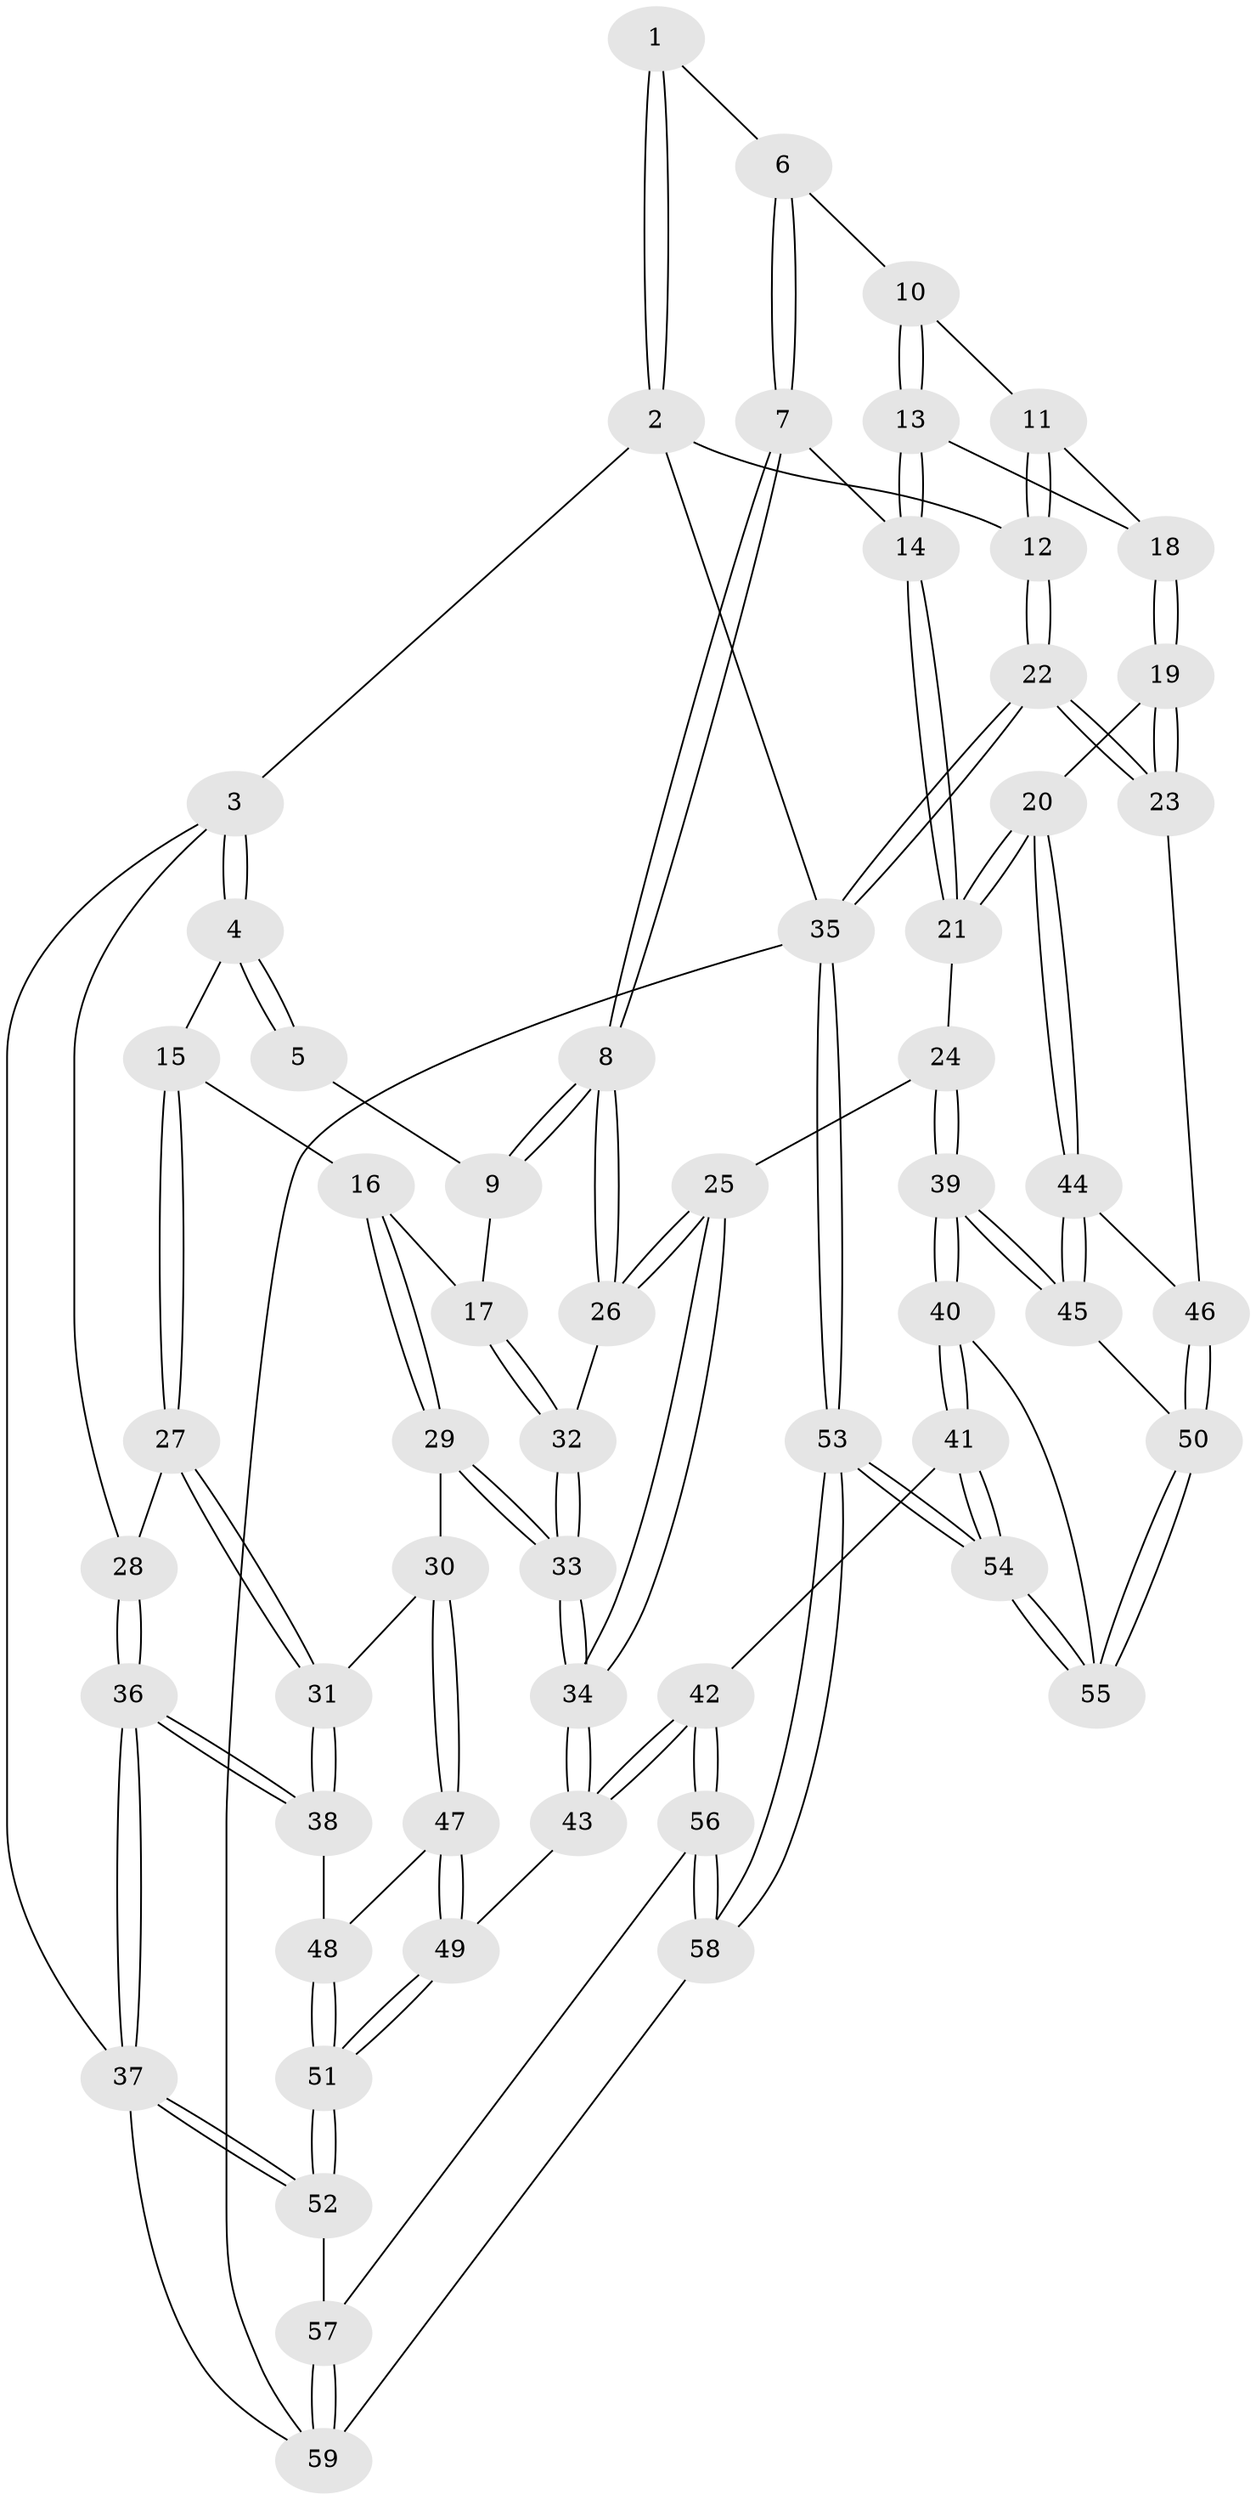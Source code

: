 // Generated by graph-tools (version 1.1) at 2025/00/03/09/25 05:00:18]
// undirected, 59 vertices, 144 edges
graph export_dot {
graph [start="1"]
  node [color=gray90,style=filled];
  1 [pos="+0.5907187607690738+0"];
  2 [pos="+1+0"];
  3 [pos="+0+0"];
  4 [pos="+0.08856453786671545+0"];
  5 [pos="+0.5095720840174756+0"];
  6 [pos="+0.6076859075951799+0"];
  7 [pos="+0.6465387148582203+0.1520015919644211"];
  8 [pos="+0.5590224829256557+0.25897179827648215"];
  9 [pos="+0.48400999122003724+0"];
  10 [pos="+0.7647086607852533+0.08871873664657919"];
  11 [pos="+0.8596270306393325+0.14641449647767474"];
  12 [pos="+1+0"];
  13 [pos="+0.7426613263297785+0.18862404841745786"];
  14 [pos="+0.7145975537212934+0.20571185142847412"];
  15 [pos="+0.2527026631156929+0.20073269037111677"];
  16 [pos="+0.3700207007458737+0.2225425684137209"];
  17 [pos="+0.40230422532735793+0.21976461987794604"];
  18 [pos="+0.8533322460796338+0.1692633731371632"];
  19 [pos="+0.8578338202158603+0.19262978460087107"];
  20 [pos="+0.7425442877230669+0.3715927199304663"];
  21 [pos="+0.7415547818597638+0.37137829662262745"];
  22 [pos="+1+0.4119238775205232"];
  23 [pos="+1+0.40749131332186445"];
  24 [pos="+0.7112580056235958+0.3783107710498385"];
  25 [pos="+0.6777858677700621+0.37272229666185314"];
  26 [pos="+0.5451753741713559+0.28864072767481297"];
  27 [pos="+0.1560396262901074+0.33940086190681984"];
  28 [pos="+0+0.1337391811877074"];
  29 [pos="+0.2885865450109549+0.4306341870738475"];
  30 [pos="+0.24644138990825373+0.43352963208172685"];
  31 [pos="+0.15960219694716546+0.3511377577765636"];
  32 [pos="+0.48125960631868375+0.29839974177274764"];
  33 [pos="+0.4194311321040873+0.4530412852581594"];
  34 [pos="+0.4688992852545049+0.5316023393727741"];
  35 [pos="+1+1"];
  36 [pos="+0+0.5237530205109976"];
  37 [pos="+0+0.8671242219967744"];
  38 [pos="+0.017082944149958368+0.5058799656096112"];
  39 [pos="+0.6315355206881816+0.6000006967318647"];
  40 [pos="+0.615776409219798+0.6176674363021907"];
  41 [pos="+0.5688982748266196+0.649364480077822"];
  42 [pos="+0.5203333319092136+0.6571958275998815"];
  43 [pos="+0.4842705114932258+0.6063926494007116"];
  44 [pos="+0.785624428862251+0.39597674842928376"];
  45 [pos="+0.7748114667808154+0.5533606817497961"];
  46 [pos="+0.9917320174802097+0.4184677780832742"];
  47 [pos="+0.24014504970348458+0.45822186189417197"];
  48 [pos="+0.0904940834174092+0.5640398790429589"];
  49 [pos="+0.24468877114592458+0.6239548107840315"];
  50 [pos="+0.8223234778528404+0.6129008954784513"];
  51 [pos="+0.16487670979815924+0.7235035766491558"];
  52 [pos="+0.15435281127227024+0.7655697129054706"];
  53 [pos="+1+1"];
  54 [pos="+0.9370206440526733+0.8797794895443581"];
  55 [pos="+0.8270523357672546+0.65404753227617"];
  56 [pos="+0.4920674143554579+0.7489343932435195"];
  57 [pos="+0.3453103979997402+0.927960752324624"];
  58 [pos="+1+1"];
  59 [pos="+0.3633225387352875+1"];
  1 -- 2;
  1 -- 2;
  1 -- 6;
  2 -- 3;
  2 -- 12;
  2 -- 35;
  3 -- 4;
  3 -- 4;
  3 -- 28;
  3 -- 37;
  4 -- 5;
  4 -- 5;
  4 -- 15;
  5 -- 9;
  6 -- 7;
  6 -- 7;
  6 -- 10;
  7 -- 8;
  7 -- 8;
  7 -- 14;
  8 -- 9;
  8 -- 9;
  8 -- 26;
  8 -- 26;
  9 -- 17;
  10 -- 11;
  10 -- 13;
  10 -- 13;
  11 -- 12;
  11 -- 12;
  11 -- 18;
  12 -- 22;
  12 -- 22;
  13 -- 14;
  13 -- 14;
  13 -- 18;
  14 -- 21;
  14 -- 21;
  15 -- 16;
  15 -- 27;
  15 -- 27;
  16 -- 17;
  16 -- 29;
  16 -- 29;
  17 -- 32;
  17 -- 32;
  18 -- 19;
  18 -- 19;
  19 -- 20;
  19 -- 23;
  19 -- 23;
  20 -- 21;
  20 -- 21;
  20 -- 44;
  20 -- 44;
  21 -- 24;
  22 -- 23;
  22 -- 23;
  22 -- 35;
  22 -- 35;
  23 -- 46;
  24 -- 25;
  24 -- 39;
  24 -- 39;
  25 -- 26;
  25 -- 26;
  25 -- 34;
  25 -- 34;
  26 -- 32;
  27 -- 28;
  27 -- 31;
  27 -- 31;
  28 -- 36;
  28 -- 36;
  29 -- 30;
  29 -- 33;
  29 -- 33;
  30 -- 31;
  30 -- 47;
  30 -- 47;
  31 -- 38;
  31 -- 38;
  32 -- 33;
  32 -- 33;
  33 -- 34;
  33 -- 34;
  34 -- 43;
  34 -- 43;
  35 -- 53;
  35 -- 53;
  35 -- 59;
  36 -- 37;
  36 -- 37;
  36 -- 38;
  36 -- 38;
  37 -- 52;
  37 -- 52;
  37 -- 59;
  38 -- 48;
  39 -- 40;
  39 -- 40;
  39 -- 45;
  39 -- 45;
  40 -- 41;
  40 -- 41;
  40 -- 55;
  41 -- 42;
  41 -- 54;
  41 -- 54;
  42 -- 43;
  42 -- 43;
  42 -- 56;
  42 -- 56;
  43 -- 49;
  44 -- 45;
  44 -- 45;
  44 -- 46;
  45 -- 50;
  46 -- 50;
  46 -- 50;
  47 -- 48;
  47 -- 49;
  47 -- 49;
  48 -- 51;
  48 -- 51;
  49 -- 51;
  49 -- 51;
  50 -- 55;
  50 -- 55;
  51 -- 52;
  51 -- 52;
  52 -- 57;
  53 -- 54;
  53 -- 54;
  53 -- 58;
  53 -- 58;
  54 -- 55;
  54 -- 55;
  56 -- 57;
  56 -- 58;
  56 -- 58;
  57 -- 59;
  57 -- 59;
  58 -- 59;
}
